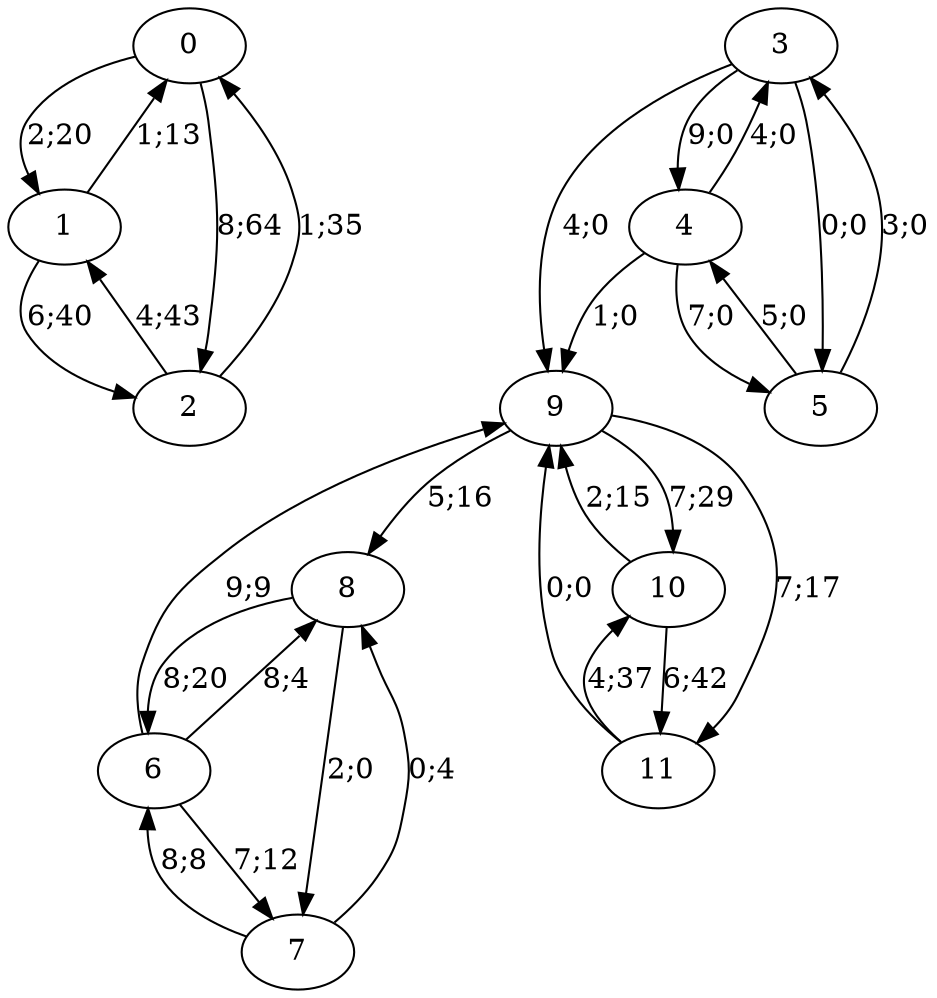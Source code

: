 digraph graph595 {


0 -> 1 [color=black,label="2;20"]
0 -> 2 [color=black,label="8;64"]


1 -> 0 [color=black,label="1;13"]
1 -> 2 [color=black,label="6;40"]


2 -> 0 [color=black,label="1;35"]
2 -> 1 [color=black,label="4;43"]


























3 -> 9 [color=black,label="4;0"]
3 -> 4 [color=black,label="9;0"]
3 -> 5 [color=black,label="0;0"]


4 -> 9 [color=black,label="1;0"]
4 -> 3 [color=black,label="4;0"]
4 -> 5 [color=black,label="7;0"]


5 -> 3 [color=black,label="3;0"]
5 -> 4 [color=black,label="5;0"]
































9 -> 8 [color=black,label="5;16"]
9 -> 10 [color=black,label="7;29"]
9 -> 11 [color=black,label="7;17"]


10 -> 9 [color=black,label="2;15"]
10 -> 11 [color=black,label="6;42"]


11 -> 9 [color=black,label="0;0"]
11 -> 10 [color=black,label="4;37"]














6 -> 9 [color=black,label="9;9"]
6 -> 7 [color=black,label="7;12"]
6 -> 8 [color=black,label="8;4"]


7 -> 6 [color=black,label="8;8"]
7 -> 8 [color=black,label="0;4"]


8 -> 6 [color=black,label="8;20"]
8 -> 7 [color=black,label="2;0"]







}